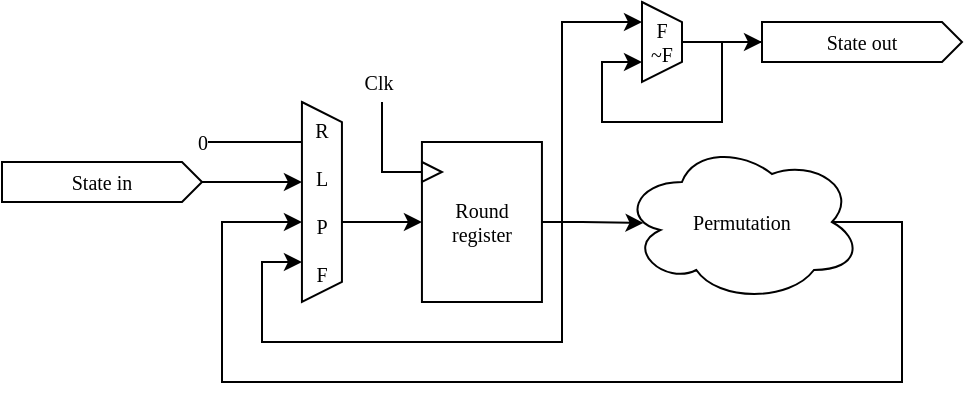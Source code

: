 <mxfile version="18.0.3" type="github">
  <diagram id="lqqCyAyABIYfCgZRhh3_" name="Page-1">
    <mxGraphModel dx="593" dy="312" grid="1" gridSize="10" guides="1" tooltips="1" connect="1" arrows="1" fold="1" page="1" pageScale="1" pageWidth="850" pageHeight="1100" math="1" shadow="0">
      <root>
        <mxCell id="0" />
        <mxCell id="1" parent="0" />
        <mxCell id="Z0_xApDfof190iiZYFw1-3" value="" style="group;fontFamily=Lucida Console;fontSize=10;" vertex="1" connectable="0" parent="1">
          <mxGeometry x="309.97" y="140" width="60" height="80" as="geometry" />
        </mxCell>
        <mxCell id="Z0_xApDfof190iiZYFw1-1" value="Round register" style="rounded=0;whiteSpace=wrap;html=1;fontFamily=Lucida Console;fontSize=10;" vertex="1" parent="Z0_xApDfof190iiZYFw1-3">
          <mxGeometry width="60" height="80" as="geometry" />
        </mxCell>
        <mxCell id="Z0_xApDfof190iiZYFw1-2" value="" style="triangle;whiteSpace=wrap;html=1;aspect=fixed;fontFamily=Lucida Console;fontSize=10;" vertex="1" parent="Z0_xApDfof190iiZYFw1-3">
          <mxGeometry y="10" width="10" height="10" as="geometry" />
        </mxCell>
        <mxCell id="Z0_xApDfof190iiZYFw1-15" style="edgeStyle=orthogonalEdgeStyle;rounded=0;orthogonalLoop=1;jettySize=auto;html=1;fontFamily=Lucida Console;fontSize=10;fontColor=default;" edge="1" parent="1" source="Z0_xApDfof190iiZYFw1-5" target="Z0_xApDfof190iiZYFw1-1">
          <mxGeometry relative="1" as="geometry">
            <Array as="points">
              <mxPoint x="280" y="180" />
              <mxPoint x="280" y="180" />
            </Array>
          </mxGeometry>
        </mxCell>
        <mxCell id="Z0_xApDfof190iiZYFw1-5" value="&lt;p style=&quot;line-height: 1;&quot;&gt;&lt;/p&gt;&lt;div style=&quot;line-height: 1.2;&quot;&gt;&lt;font style=&quot;font-size: 10px;&quot;&gt;R&lt;/font&gt;&lt;/div&gt;&lt;div style=&quot;line-height: 1.2;&quot;&gt;&lt;font style=&quot;font-size: 10px; line-height: 0.9;&quot;&gt;&lt;br&gt;&lt;/font&gt;&lt;/div&gt;&lt;div style=&quot;&quot;&gt;&lt;font style=&quot;font-size: 10px;&quot;&gt;L&lt;/font&gt;&lt;/div&gt;&lt;div style=&quot;&quot;&gt;&lt;font style=&quot;font-size: 10px;&quot;&gt;&lt;br&gt;&lt;/font&gt;&lt;/div&gt;&lt;div style=&quot;&quot;&gt;&lt;font style=&quot;font-size: 10px;&quot;&gt;P&lt;/font&gt;&lt;/div&gt;&lt;div style=&quot;&quot;&gt;&lt;font style=&quot;font-size: 10px; line-height: 0.8;&quot;&gt;&lt;br&gt;&lt;/font&gt;&lt;/div&gt;&lt;div style=&quot;&quot;&gt;&lt;font style=&quot;font-size: 10px;&quot;&gt;F&lt;br&gt;&lt;/font&gt;&lt;/div&gt;&lt;p style=&quot;&quot;&gt;&lt;/p&gt;" style="shape=trapezoid;perimeter=trapezoidPerimeter;whiteSpace=wrap;html=1;fixedSize=1;rounded=0;fontFamily=Lucida Console;fontSize=10;fontColor=default;strokeColor=default;fillColor=default;size=10;direction=south;" vertex="1" parent="1">
          <mxGeometry x="249.97" y="120" width="20" height="100" as="geometry" />
        </mxCell>
        <mxCell id="Z0_xApDfof190iiZYFw1-24" style="edgeStyle=orthogonalEdgeStyle;rounded=0;orthogonalLoop=1;jettySize=auto;html=1;fontFamily=Lucida Console;fontSize=10;fontColor=default;endArrow=classic;endFill=1;exitX=0.875;exitY=0.5;exitDx=0;exitDy=0;exitPerimeter=0;" edge="1" parent="1" source="Z0_xApDfof190iiZYFw1-19" target="Z0_xApDfof190iiZYFw1-5">
          <mxGeometry relative="1" as="geometry">
            <Array as="points">
              <mxPoint x="550" y="180" />
              <mxPoint x="550" y="260" />
              <mxPoint x="210" y="260" />
              <mxPoint x="210" y="180" />
            </Array>
          </mxGeometry>
        </mxCell>
        <mxCell id="Z0_xApDfof190iiZYFw1-19" value="Permutation" style="ellipse;shape=cloud;whiteSpace=wrap;html=1;rounded=0;fontFamily=Lucida Console;fontSize=10;fontColor=default;strokeColor=default;fillColor=default;" vertex="1" parent="1">
          <mxGeometry x="409.97" y="140" width="120" height="80" as="geometry" />
        </mxCell>
        <mxCell id="Z0_xApDfof190iiZYFw1-23" style="edgeStyle=orthogonalEdgeStyle;rounded=0;orthogonalLoop=1;jettySize=auto;html=1;fontFamily=Lucida Console;fontSize=10;fontColor=default;endArrow=classic;endFill=1;entryX=0.09;entryY=0.506;entryDx=0;entryDy=0;entryPerimeter=0;" edge="1" parent="1" source="Z0_xApDfof190iiZYFw1-1" target="Z0_xApDfof190iiZYFw1-19">
          <mxGeometry relative="1" as="geometry" />
        </mxCell>
        <mxCell id="Z0_xApDfof190iiZYFw1-33" style="edgeStyle=orthogonalEdgeStyle;rounded=0;orthogonalLoop=1;jettySize=auto;html=1;fontFamily=Lucida Console;fontSize=10;fontColor=default;endArrow=classic;endFill=1;startArrow=none;" edge="1" parent="1" source="Z0_xApDfof190iiZYFw1-51" target="Z0_xApDfof190iiZYFw1-35">
          <mxGeometry relative="1" as="geometry">
            <mxPoint x="460" y="90" as="targetPoint" />
          </mxGeometry>
        </mxCell>
        <mxCell id="Z0_xApDfof190iiZYFw1-30" value="&lt;div style=&quot;font-size: 10px;&quot;&gt;F&lt;/div&gt;&lt;div style=&quot;font-size: 10px;&quot;&gt;~F&lt;br style=&quot;font-size: 10px;&quot;&gt;&lt;/div&gt;" style="shape=trapezoid;perimeter=trapezoidPerimeter;whiteSpace=wrap;html=1;fixedSize=1;rounded=0;fontFamily=Lucida Console;fontSize=10;fontColor=default;strokeColor=default;fillColor=default;size=10;direction=south;" vertex="1" parent="1">
          <mxGeometry x="420" y="70" width="20" height="40" as="geometry" />
        </mxCell>
        <mxCell id="Z0_xApDfof190iiZYFw1-31" value="" style="endArrow=classic;html=1;rounded=0;fontFamily=Lucida Console;fontSize=10;fontColor=default;edgeStyle=orthogonalEdgeStyle;" edge="1" parent="1" target="Z0_xApDfof190iiZYFw1-30">
          <mxGeometry width="50" height="50" relative="1" as="geometry">
            <mxPoint x="380" y="180" as="sourcePoint" />
            <mxPoint x="450" y="90" as="targetPoint" />
            <Array as="points">
              <mxPoint x="380" y="80" />
            </Array>
          </mxGeometry>
        </mxCell>
        <mxCell id="Z0_xApDfof190iiZYFw1-35" value="State out" style="shape=offPageConnector;whiteSpace=wrap;html=1;rounded=0;fontFamily=Lucida Console;fontSize=10;fontColor=default;strokeColor=default;fillColor=default;direction=north;size=0.1;" vertex="1" parent="1">
          <mxGeometry x="480" y="80" width="100" height="20" as="geometry" />
        </mxCell>
        <mxCell id="Z0_xApDfof190iiZYFw1-39" style="edgeStyle=orthogonalEdgeStyle;rounded=0;orthogonalLoop=1;jettySize=auto;html=1;fontFamily=Lucida Console;fontSize=10;fontColor=default;endArrow=classic;endFill=1;exitX=0.5;exitY=0;exitDx=0;exitDy=0;" edge="1" parent="1" source="Z0_xApDfof190iiZYFw1-30" target="Z0_xApDfof190iiZYFw1-30">
          <mxGeometry relative="1" as="geometry">
            <Array as="points">
              <mxPoint x="460" y="90" />
              <mxPoint x="460" y="130" />
              <mxPoint x="400" y="130" />
              <mxPoint x="400" y="100" />
            </Array>
          </mxGeometry>
        </mxCell>
        <mxCell id="Z0_xApDfof190iiZYFw1-40" value="" style="endArrow=none;html=1;rounded=0;fontFamily=Lucida Console;fontSize=10;fontColor=default;exitX=0;exitY=0.5;exitDx=0;exitDy=0;edgeStyle=orthogonalEdgeStyle;" edge="1" parent="1" source="Z0_xApDfof190iiZYFw1-2">
          <mxGeometry width="50" height="50" relative="1" as="geometry">
            <mxPoint x="259.97" y="130" as="sourcePoint" />
            <mxPoint x="290" y="120" as="targetPoint" />
            <Array as="points">
              <mxPoint x="290" y="155" />
              <mxPoint x="290" y="120" />
            </Array>
          </mxGeometry>
        </mxCell>
        <mxCell id="Z0_xApDfof190iiZYFw1-41" value="Clk" style="edgeLabel;html=1;align=center;verticalAlign=middle;resizable=0;points=[];fontSize=10;fontFamily=Lucida Console;fontColor=default;" vertex="1" connectable="0" parent="Z0_xApDfof190iiZYFw1-40">
          <mxGeometry x="0.671" y="2" relative="1" as="geometry">
            <mxPoint y="-19" as="offset" />
          </mxGeometry>
        </mxCell>
        <mxCell id="Z0_xApDfof190iiZYFw1-43" style="edgeStyle=orthogonalEdgeStyle;rounded=0;orthogonalLoop=1;jettySize=auto;html=1;fontFamily=Lucida Console;fontSize=10;fontColor=default;endArrow=classic;endFill=1;exitX=0.5;exitY=1;exitDx=0;exitDy=0;" edge="1" parent="1" source="Z0_xApDfof190iiZYFw1-42" target="Z0_xApDfof190iiZYFw1-5">
          <mxGeometry relative="1" as="geometry">
            <Array as="points">
              <mxPoint x="190" y="160" />
              <mxPoint x="190" y="160" />
            </Array>
          </mxGeometry>
        </mxCell>
        <mxCell id="Z0_xApDfof190iiZYFw1-42" value="State in" style="shape=offPageConnector;whiteSpace=wrap;html=1;rounded=0;fontFamily=Lucida Console;fontSize=10;fontColor=default;strokeColor=default;fillColor=default;direction=north;size=0.1;" vertex="1" parent="1">
          <mxGeometry x="100.0" y="150" width="100" height="20" as="geometry" />
        </mxCell>
        <mxCell id="Z0_xApDfof190iiZYFw1-44" style="edgeStyle=orthogonalEdgeStyle;rounded=0;orthogonalLoop=1;jettySize=auto;html=1;fontFamily=Lucida Console;fontSize=10;fontColor=default;endArrow=classic;endFill=1;" edge="1" parent="1" source="Z0_xApDfof190iiZYFw1-1" target="Z0_xApDfof190iiZYFw1-5">
          <mxGeometry relative="1" as="geometry">
            <Array as="points">
              <mxPoint x="380" y="180" />
              <mxPoint x="380" y="240" />
              <mxPoint x="230" y="240" />
              <mxPoint x="230" y="200" />
            </Array>
          </mxGeometry>
        </mxCell>
        <mxCell id="Z0_xApDfof190iiZYFw1-46" value="" style="shape=image;html=1;verticalAlign=top;verticalLabelPosition=bottom;labelBackgroundColor=#ffffff;imageAspect=0;aspect=fixed;image=https://cdn4.iconfinder.com/data/icons/essential-app-2/16/record-round-circle-dot-128.png;rounded=0;fontFamily=Lucida Console;fontSize=10;fontColor=default;strokeColor=default;fillColor=default;" vertex="1" parent="1">
          <mxGeometry x="375" y="175" width="10" height="10" as="geometry" />
        </mxCell>
        <mxCell id="Z0_xApDfof190iiZYFw1-51" value="" style="shape=image;html=1;verticalAlign=top;verticalLabelPosition=bottom;labelBackgroundColor=#ffffff;imageAspect=0;aspect=fixed;image=https://cdn4.iconfinder.com/data/icons/essential-app-2/16/record-round-circle-dot-128.png;rounded=0;fontFamily=Lucida Console;fontSize=10;fontColor=default;strokeColor=default;fillColor=default;" vertex="1" parent="1">
          <mxGeometry x="455" y="85" width="10" height="10" as="geometry" />
        </mxCell>
        <mxCell id="Z0_xApDfof190iiZYFw1-53" value="" style="endArrow=none;html=1;rounded=0;fontFamily=Lucida Console;fontSize=10;fontColor=default;edgeStyle=orthogonalEdgeStyle;" edge="1" parent="1" target="Z0_xApDfof190iiZYFw1-5">
          <mxGeometry width="50" height="50" relative="1" as="geometry">
            <mxPoint x="200" y="140" as="sourcePoint" />
            <mxPoint x="175" y="60" as="targetPoint" />
            <Array as="points">
              <mxPoint x="200" y="140" />
            </Array>
          </mxGeometry>
        </mxCell>
        <mxCell id="Z0_xApDfof190iiZYFw1-54" value="0" style="edgeLabel;html=1;align=center;verticalAlign=middle;resizable=0;points=[];fontSize=10;fontFamily=Lucida Console;fontColor=default;" vertex="1" connectable="0" parent="Z0_xApDfof190iiZYFw1-53">
          <mxGeometry x="-0.206" y="-1" relative="1" as="geometry">
            <mxPoint x="-20" y="-1" as="offset" />
          </mxGeometry>
        </mxCell>
      </root>
    </mxGraphModel>
  </diagram>
</mxfile>
